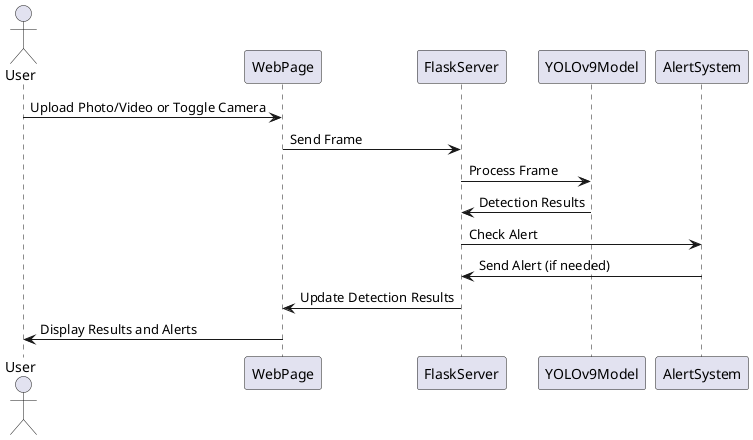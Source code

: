 @startuml
actor User
participant WebPage
participant FlaskServer
participant YOLOv9Model
participant AlertSystem

User -> WebPage: Upload Photo/Video or Toggle Camera
WebPage -> FlaskServer: Send Frame
FlaskServer -> YOLOv9Model: Process Frame
YOLOv9Model -> FlaskServer: Detection Results
FlaskServer -> AlertSystem: Check Alert
AlertSystem -> FlaskServer: Send Alert (if needed)
FlaskServer -> WebPage: Update Detection Results
WebPage -> User: Display Results and Alerts

@enduml
